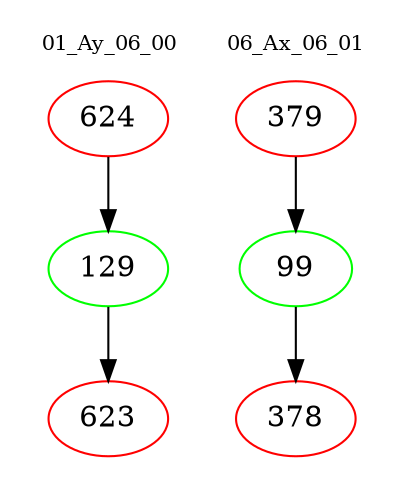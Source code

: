digraph{
subgraph cluster_0 {
color = white
label = "01_Ay_06_00";
fontsize=10;
T0_624 [label="624", color="red"]
T0_624 -> T0_129 [color="black"]
T0_129 [label="129", color="green"]
T0_129 -> T0_623 [color="black"]
T0_623 [label="623", color="red"]
}
subgraph cluster_1 {
color = white
label = "06_Ax_06_01";
fontsize=10;
T1_379 [label="379", color="red"]
T1_379 -> T1_99 [color="black"]
T1_99 [label="99", color="green"]
T1_99 -> T1_378 [color="black"]
T1_378 [label="378", color="red"]
}
}
